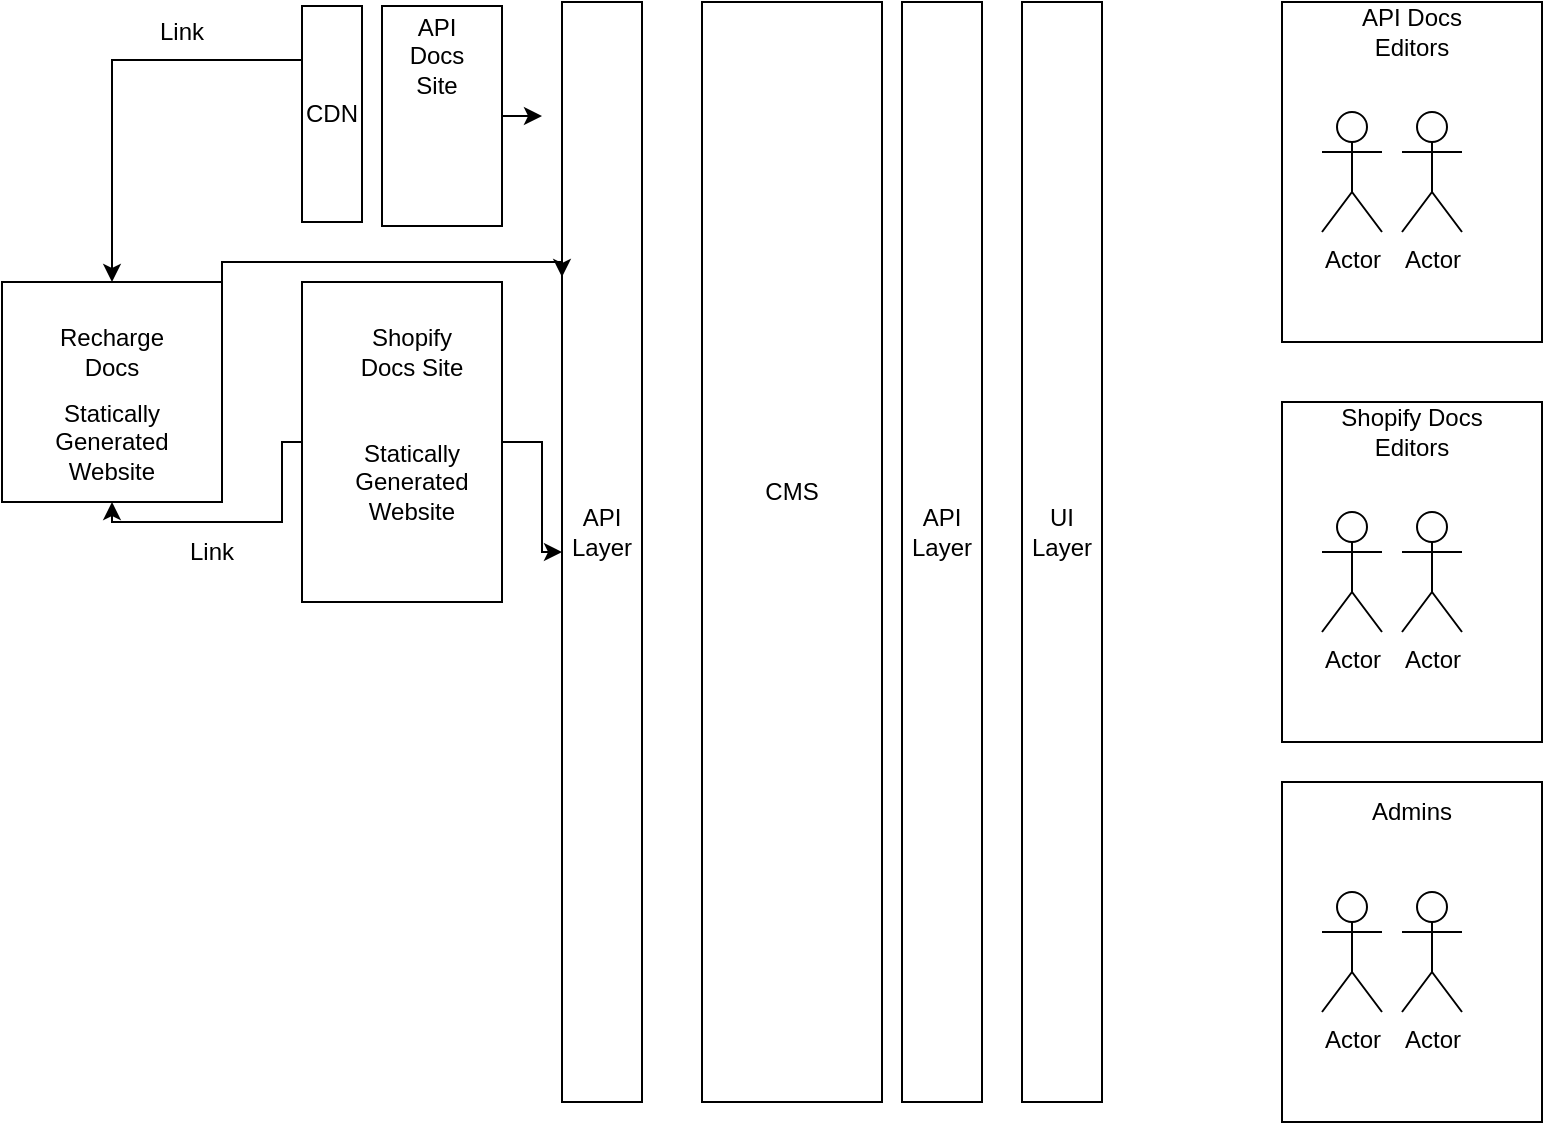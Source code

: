 <mxfile version="15.8.9" type="github">
  <diagram id="McnBqX_8OXEuc_d459IT" name="Page-1">
    <mxGraphModel dx="1278" dy="828" grid="1" gridSize="10" guides="1" tooltips="1" connect="1" arrows="1" fold="1" page="1" pageScale="1" pageWidth="850" pageHeight="1100" math="0" shadow="0">
      <root>
        <mxCell id="0" />
        <mxCell id="1" parent="0" />
        <mxCell id="wLzdfKrcWUK0gIP68M67-1" value="" style="rounded=0;whiteSpace=wrap;html=1;direction=south;" vertex="1" parent="1">
          <mxGeometry x="360" y="160" width="90" height="550" as="geometry" />
        </mxCell>
        <mxCell id="wLzdfKrcWUK0gIP68M67-2" value="CMS" style="text;html=1;strokeColor=none;fillColor=none;align=center;verticalAlign=middle;whiteSpace=wrap;rounded=0;" vertex="1" parent="1">
          <mxGeometry x="375" y="390" width="60" height="30" as="geometry" />
        </mxCell>
        <mxCell id="wLzdfKrcWUK0gIP68M67-4" value="" style="rounded=0;whiteSpace=wrap;html=1;direction=south;" vertex="1" parent="1">
          <mxGeometry x="460" y="160" width="40" height="550" as="geometry" />
        </mxCell>
        <mxCell id="wLzdfKrcWUK0gIP68M67-5" value="" style="rounded=0;whiteSpace=wrap;html=1;direction=south;" vertex="1" parent="1">
          <mxGeometry x="520" y="160" width="40" height="550" as="geometry" />
        </mxCell>
        <mxCell id="wLzdfKrcWUK0gIP68M67-6" value="API&lt;br&gt;Layer" style="text;html=1;strokeColor=none;fillColor=none;align=center;verticalAlign=middle;whiteSpace=wrap;rounded=0;" vertex="1" parent="1">
          <mxGeometry x="450" y="410" width="60" height="30" as="geometry" />
        </mxCell>
        <mxCell id="wLzdfKrcWUK0gIP68M67-7" value="UI&lt;br&gt;Layer" style="text;html=1;strokeColor=none;fillColor=none;align=center;verticalAlign=middle;whiteSpace=wrap;rounded=0;" vertex="1" parent="1">
          <mxGeometry x="510" y="410" width="60" height="30" as="geometry" />
        </mxCell>
        <mxCell id="wLzdfKrcWUK0gIP68M67-10" value="" style="rounded=0;whiteSpace=wrap;html=1;" vertex="1" parent="1">
          <mxGeometry x="650" y="160" width="130" height="170" as="geometry" />
        </mxCell>
        <mxCell id="wLzdfKrcWUK0gIP68M67-11" value="API Docs Editors" style="text;html=1;strokeColor=none;fillColor=none;align=center;verticalAlign=middle;whiteSpace=wrap;rounded=0;" vertex="1" parent="1">
          <mxGeometry x="670" y="160" width="90" height="30" as="geometry" />
        </mxCell>
        <mxCell id="wLzdfKrcWUK0gIP68M67-12" value="Actor" style="shape=umlActor;verticalLabelPosition=bottom;verticalAlign=top;html=1;outlineConnect=0;" vertex="1" parent="1">
          <mxGeometry x="670" y="215" width="30" height="60" as="geometry" />
        </mxCell>
        <mxCell id="wLzdfKrcWUK0gIP68M67-13" value="Actor" style="shape=umlActor;verticalLabelPosition=bottom;verticalAlign=top;html=1;outlineConnect=0;" vertex="1" parent="1">
          <mxGeometry x="710" y="215" width="30" height="60" as="geometry" />
        </mxCell>
        <mxCell id="wLzdfKrcWUK0gIP68M67-19" value="" style="rounded=0;whiteSpace=wrap;html=1;" vertex="1" parent="1">
          <mxGeometry x="650" y="360" width="130" height="170" as="geometry" />
        </mxCell>
        <mxCell id="wLzdfKrcWUK0gIP68M67-20" value="Shopify Docs Editors" style="text;html=1;strokeColor=none;fillColor=none;align=center;verticalAlign=middle;whiteSpace=wrap;rounded=0;" vertex="1" parent="1">
          <mxGeometry x="670" y="360" width="90" height="30" as="geometry" />
        </mxCell>
        <mxCell id="wLzdfKrcWUK0gIP68M67-21" value="Actor" style="shape=umlActor;verticalLabelPosition=bottom;verticalAlign=top;html=1;outlineConnect=0;" vertex="1" parent="1">
          <mxGeometry x="670" y="415" width="30" height="60" as="geometry" />
        </mxCell>
        <mxCell id="wLzdfKrcWUK0gIP68M67-22" value="Actor" style="shape=umlActor;verticalLabelPosition=bottom;verticalAlign=top;html=1;outlineConnect=0;" vertex="1" parent="1">
          <mxGeometry x="710" y="415" width="30" height="60" as="geometry" />
        </mxCell>
        <mxCell id="wLzdfKrcWUK0gIP68M67-23" value="" style="rounded=0;whiteSpace=wrap;html=1;" vertex="1" parent="1">
          <mxGeometry x="650" y="550" width="130" height="170" as="geometry" />
        </mxCell>
        <mxCell id="wLzdfKrcWUK0gIP68M67-24" value="Admins" style="text;html=1;strokeColor=none;fillColor=none;align=center;verticalAlign=middle;whiteSpace=wrap;rounded=0;" vertex="1" parent="1">
          <mxGeometry x="670" y="550" width="90" height="30" as="geometry" />
        </mxCell>
        <mxCell id="wLzdfKrcWUK0gIP68M67-25" value="Actor" style="shape=umlActor;verticalLabelPosition=bottom;verticalAlign=top;html=1;outlineConnect=0;" vertex="1" parent="1">
          <mxGeometry x="670" y="605" width="30" height="60" as="geometry" />
        </mxCell>
        <mxCell id="wLzdfKrcWUK0gIP68M67-26" value="Actor" style="shape=umlActor;verticalLabelPosition=bottom;verticalAlign=top;html=1;outlineConnect=0;" vertex="1" parent="1">
          <mxGeometry x="710" y="605" width="30" height="60" as="geometry" />
        </mxCell>
        <mxCell id="wLzdfKrcWUK0gIP68M67-27" value="" style="rounded=0;whiteSpace=wrap;html=1;direction=south;" vertex="1" parent="1">
          <mxGeometry x="290" y="160" width="40" height="550" as="geometry" />
        </mxCell>
        <mxCell id="wLzdfKrcWUK0gIP68M67-28" value="API&lt;br&gt;Layer" style="text;html=1;strokeColor=none;fillColor=none;align=center;verticalAlign=middle;whiteSpace=wrap;rounded=0;" vertex="1" parent="1">
          <mxGeometry x="280" y="410" width="60" height="30" as="geometry" />
        </mxCell>
        <mxCell id="wLzdfKrcWUK0gIP68M67-46" style="edgeStyle=orthogonalEdgeStyle;rounded=0;orthogonalLoop=1;jettySize=auto;html=1;exitX=1;exitY=0.5;exitDx=0;exitDy=0;entryX=0.25;entryY=1;entryDx=0;entryDy=0;" edge="1" parent="1" source="wLzdfKrcWUK0gIP68M67-29" target="wLzdfKrcWUK0gIP68M67-27">
          <mxGeometry relative="1" as="geometry">
            <Array as="points">
              <mxPoint x="120" y="290" />
              <mxPoint x="290" y="290" />
            </Array>
          </mxGeometry>
        </mxCell>
        <mxCell id="wLzdfKrcWUK0gIP68M67-29" value="" style="rounded=0;whiteSpace=wrap;html=1;" vertex="1" parent="1">
          <mxGeometry x="10" y="300" width="110" height="110" as="geometry" />
        </mxCell>
        <mxCell id="wLzdfKrcWUK0gIP68M67-37" style="edgeStyle=orthogonalEdgeStyle;rounded=0;orthogonalLoop=1;jettySize=auto;html=1;" edge="1" parent="1" source="wLzdfKrcWUK0gIP68M67-30">
          <mxGeometry relative="1" as="geometry">
            <mxPoint x="280" y="217" as="targetPoint" />
          </mxGeometry>
        </mxCell>
        <mxCell id="wLzdfKrcWUK0gIP68M67-30" value="" style="rounded=0;whiteSpace=wrap;html=1;" vertex="1" parent="1">
          <mxGeometry x="200" y="162" width="60" height="110" as="geometry" />
        </mxCell>
        <mxCell id="wLzdfKrcWUK0gIP68M67-31" value="API Docs Site" style="text;html=1;strokeColor=none;fillColor=none;align=center;verticalAlign=middle;whiteSpace=wrap;rounded=0;" vertex="1" parent="1">
          <mxGeometry x="210" y="172" width="35" height="30" as="geometry" />
        </mxCell>
        <mxCell id="wLzdfKrcWUK0gIP68M67-42" style="edgeStyle=orthogonalEdgeStyle;rounded=0;orthogonalLoop=1;jettySize=auto;html=1;exitX=0;exitY=0.25;exitDx=0;exitDy=0;" edge="1" parent="1" source="wLzdfKrcWUK0gIP68M67-32" target="wLzdfKrcWUK0gIP68M67-29">
          <mxGeometry relative="1" as="geometry" />
        </mxCell>
        <mxCell id="wLzdfKrcWUK0gIP68M67-32" value="" style="rounded=0;whiteSpace=wrap;html=1;" vertex="1" parent="1">
          <mxGeometry x="160" y="162" width="30" height="108" as="geometry" />
        </mxCell>
        <mxCell id="wLzdfKrcWUK0gIP68M67-33" value="CDN" style="text;html=1;strokeColor=none;fillColor=none;align=center;verticalAlign=middle;whiteSpace=wrap;rounded=0;" vertex="1" parent="1">
          <mxGeometry x="145" y="201" width="60" height="30" as="geometry" />
        </mxCell>
        <mxCell id="wLzdfKrcWUK0gIP68M67-38" style="edgeStyle=orthogonalEdgeStyle;rounded=0;orthogonalLoop=1;jettySize=auto;html=1;exitX=1;exitY=0.5;exitDx=0;exitDy=0;" edge="1" parent="1" source="wLzdfKrcWUK0gIP68M67-34" target="wLzdfKrcWUK0gIP68M67-27">
          <mxGeometry relative="1" as="geometry" />
        </mxCell>
        <mxCell id="wLzdfKrcWUK0gIP68M67-44" style="edgeStyle=orthogonalEdgeStyle;rounded=0;orthogonalLoop=1;jettySize=auto;html=1;entryX=0.5;entryY=1;entryDx=0;entryDy=0;" edge="1" parent="1" source="wLzdfKrcWUK0gIP68M67-34" target="wLzdfKrcWUK0gIP68M67-29">
          <mxGeometry relative="1" as="geometry">
            <Array as="points">
              <mxPoint x="150" y="380" />
              <mxPoint x="150" y="420" />
              <mxPoint x="65" y="420" />
            </Array>
          </mxGeometry>
        </mxCell>
        <mxCell id="wLzdfKrcWUK0gIP68M67-34" value="" style="rounded=0;whiteSpace=wrap;html=1;" vertex="1" parent="1">
          <mxGeometry x="160" y="300" width="100" height="160" as="geometry" />
        </mxCell>
        <mxCell id="wLzdfKrcWUK0gIP68M67-35" value="Shopify Docs Site" style="text;html=1;strokeColor=none;fillColor=none;align=center;verticalAlign=middle;whiteSpace=wrap;rounded=0;" vertex="1" parent="1">
          <mxGeometry x="185" y="320" width="60" height="30" as="geometry" />
        </mxCell>
        <mxCell id="wLzdfKrcWUK0gIP68M67-36" value="Statically Generated&lt;br&gt;Website" style="text;html=1;strokeColor=none;fillColor=none;align=center;verticalAlign=middle;whiteSpace=wrap;rounded=0;" vertex="1" parent="1">
          <mxGeometry x="185" y="385" width="60" height="30" as="geometry" />
        </mxCell>
        <mxCell id="wLzdfKrcWUK0gIP68M67-41" value="Recharge Docs" style="text;html=1;strokeColor=none;fillColor=none;align=center;verticalAlign=middle;whiteSpace=wrap;rounded=0;" vertex="1" parent="1">
          <mxGeometry x="35" y="320" width="60" height="30" as="geometry" />
        </mxCell>
        <mxCell id="wLzdfKrcWUK0gIP68M67-43" value="Link" style="text;html=1;strokeColor=none;fillColor=none;align=center;verticalAlign=middle;whiteSpace=wrap;rounded=0;" vertex="1" parent="1">
          <mxGeometry x="70" y="160" width="60" height="30" as="geometry" />
        </mxCell>
        <mxCell id="wLzdfKrcWUK0gIP68M67-45" value="Link" style="text;html=1;strokeColor=none;fillColor=none;align=center;verticalAlign=middle;whiteSpace=wrap;rounded=0;" vertex="1" parent="1">
          <mxGeometry x="85" y="420" width="60" height="30" as="geometry" />
        </mxCell>
        <mxCell id="wLzdfKrcWUK0gIP68M67-47" value="Statically Generated Website" style="text;html=1;strokeColor=none;fillColor=none;align=center;verticalAlign=middle;whiteSpace=wrap;rounded=0;" vertex="1" parent="1">
          <mxGeometry x="35" y="365" width="60" height="30" as="geometry" />
        </mxCell>
      </root>
    </mxGraphModel>
  </diagram>
</mxfile>
